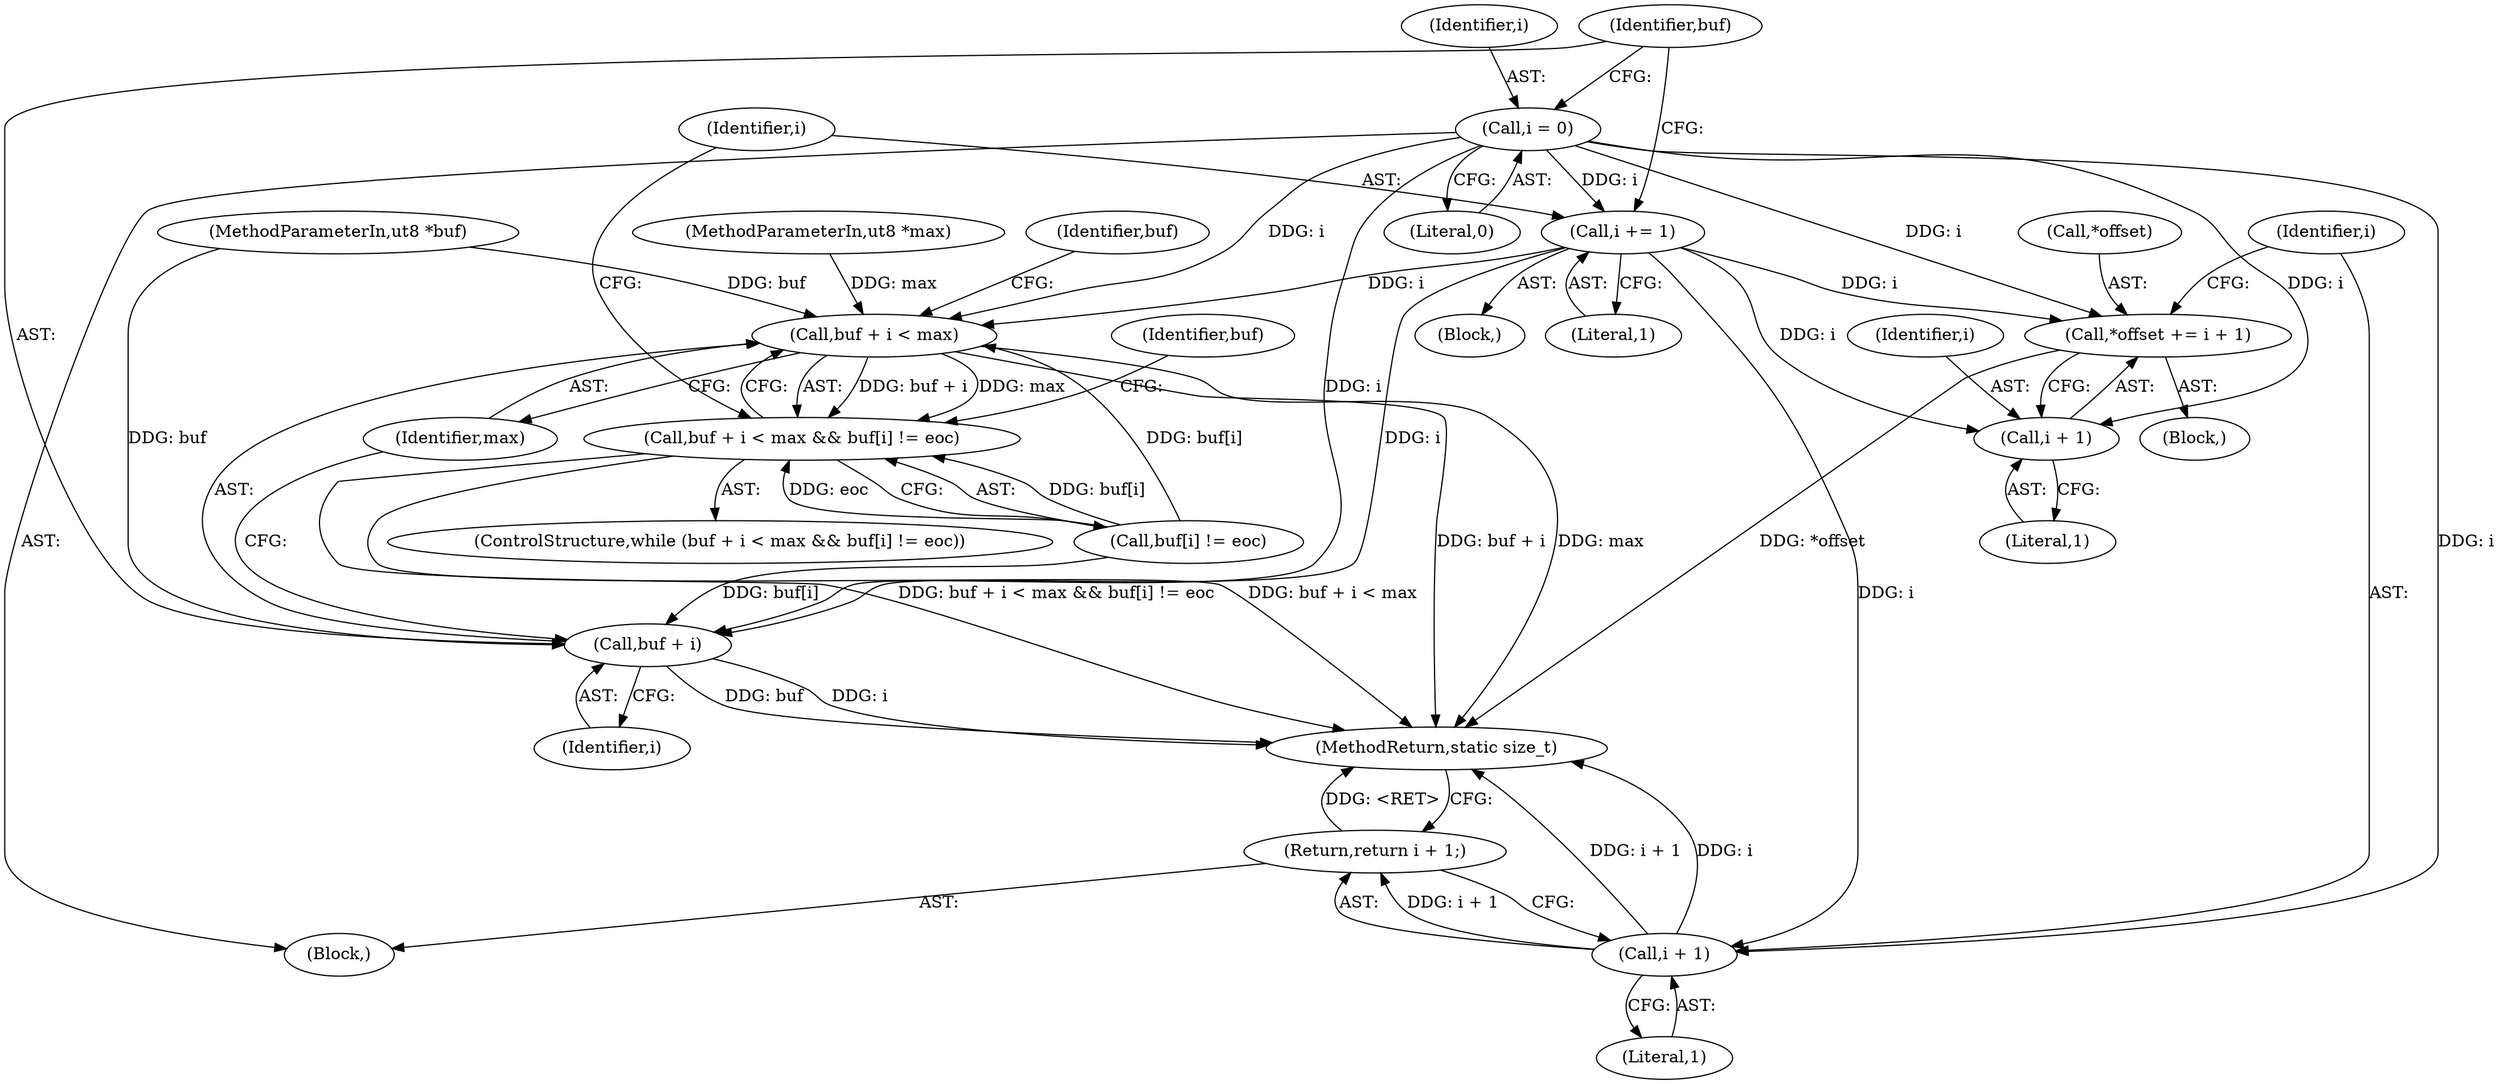 digraph "1_radare2_d2632f6483a3ceb5d8e0a5fb11142c51c43978b4@del" {
"1000124" [label="(Call,i += 1)"];
"1000108" [label="(Call,i = 0)"];
"1000113" [label="(Call,buf + i < max)"];
"1000112" [label="(Call,buf + i < max && buf[i] != eoc)"];
"1000114" [label="(Call,buf + i)"];
"1000139" [label="(Call,*offset += i + 1)"];
"1000142" [label="(Call,i + 1)"];
"1000146" [label="(Call,i + 1)"];
"1000145" [label="(Return,return i + 1;)"];
"1000148" [label="(Literal,1)"];
"1000143" [label="(Identifier,i)"];
"1000102" [label="(MethodParameterIn,ut8 *max)"];
"1000111" [label="(ControlStructure,while (buf + i < max && buf[i] != eoc))"];
"1000147" [label="(Identifier,i)"];
"1000109" [label="(Identifier,i)"];
"1000112" [label="(Call,buf + i < max && buf[i] != eoc)"];
"1000146" [label="(Call,i + 1)"];
"1000144" [label="(Literal,1)"];
"1000145" [label="(Return,return i + 1;)"];
"1000113" [label="(Call,buf + i < max)"];
"1000139" [label="(Call,*offset += i + 1)"];
"1000117" [label="(Identifier,max)"];
"1000110" [label="(Literal,0)"];
"1000114" [label="(Call,buf + i)"];
"1000120" [label="(Identifier,buf)"];
"1000142" [label="(Call,i + 1)"];
"1000123" [label="(Block,)"];
"1000101" [label="(MethodParameterIn,ut8 *buf)"];
"1000118" [label="(Call,buf[i] != eoc)"];
"1000140" [label="(Call,*offset)"];
"1000126" [label="(Literal,1)"];
"1000108" [label="(Call,i = 0)"];
"1000130" [label="(Identifier,buf)"];
"1000125" [label="(Identifier,i)"];
"1000124" [label="(Call,i += 1)"];
"1000106" [label="(Block,)"];
"1000149" [label="(MethodReturn,static size_t)"];
"1000115" [label="(Identifier,buf)"];
"1000138" [label="(Block,)"];
"1000116" [label="(Identifier,i)"];
"1000124" -> "1000123"  [label="AST: "];
"1000124" -> "1000126"  [label="CFG: "];
"1000125" -> "1000124"  [label="AST: "];
"1000126" -> "1000124"  [label="AST: "];
"1000115" -> "1000124"  [label="CFG: "];
"1000124" -> "1000113"  [label="DDG: i"];
"1000124" -> "1000114"  [label="DDG: i"];
"1000108" -> "1000124"  [label="DDG: i"];
"1000124" -> "1000139"  [label="DDG: i"];
"1000124" -> "1000142"  [label="DDG: i"];
"1000124" -> "1000146"  [label="DDG: i"];
"1000108" -> "1000106"  [label="AST: "];
"1000108" -> "1000110"  [label="CFG: "];
"1000109" -> "1000108"  [label="AST: "];
"1000110" -> "1000108"  [label="AST: "];
"1000115" -> "1000108"  [label="CFG: "];
"1000108" -> "1000113"  [label="DDG: i"];
"1000108" -> "1000114"  [label="DDG: i"];
"1000108" -> "1000139"  [label="DDG: i"];
"1000108" -> "1000142"  [label="DDG: i"];
"1000108" -> "1000146"  [label="DDG: i"];
"1000113" -> "1000112"  [label="AST: "];
"1000113" -> "1000117"  [label="CFG: "];
"1000114" -> "1000113"  [label="AST: "];
"1000117" -> "1000113"  [label="AST: "];
"1000120" -> "1000113"  [label="CFG: "];
"1000112" -> "1000113"  [label="CFG: "];
"1000113" -> "1000149"  [label="DDG: max"];
"1000113" -> "1000149"  [label="DDG: buf + i"];
"1000113" -> "1000112"  [label="DDG: buf + i"];
"1000113" -> "1000112"  [label="DDG: max"];
"1000118" -> "1000113"  [label="DDG: buf[i]"];
"1000101" -> "1000113"  [label="DDG: buf"];
"1000102" -> "1000113"  [label="DDG: max"];
"1000112" -> "1000111"  [label="AST: "];
"1000112" -> "1000118"  [label="CFG: "];
"1000118" -> "1000112"  [label="AST: "];
"1000125" -> "1000112"  [label="CFG: "];
"1000130" -> "1000112"  [label="CFG: "];
"1000112" -> "1000149"  [label="DDG: buf + i < max && buf[i] != eoc"];
"1000112" -> "1000149"  [label="DDG: buf + i < max"];
"1000118" -> "1000112"  [label="DDG: buf[i]"];
"1000118" -> "1000112"  [label="DDG: eoc"];
"1000114" -> "1000116"  [label="CFG: "];
"1000115" -> "1000114"  [label="AST: "];
"1000116" -> "1000114"  [label="AST: "];
"1000117" -> "1000114"  [label="CFG: "];
"1000114" -> "1000149"  [label="DDG: buf"];
"1000114" -> "1000149"  [label="DDG: i"];
"1000118" -> "1000114"  [label="DDG: buf[i]"];
"1000101" -> "1000114"  [label="DDG: buf"];
"1000139" -> "1000138"  [label="AST: "];
"1000139" -> "1000142"  [label="CFG: "];
"1000140" -> "1000139"  [label="AST: "];
"1000142" -> "1000139"  [label="AST: "];
"1000147" -> "1000139"  [label="CFG: "];
"1000139" -> "1000149"  [label="DDG: *offset"];
"1000142" -> "1000144"  [label="CFG: "];
"1000143" -> "1000142"  [label="AST: "];
"1000144" -> "1000142"  [label="AST: "];
"1000146" -> "1000145"  [label="AST: "];
"1000146" -> "1000148"  [label="CFG: "];
"1000147" -> "1000146"  [label="AST: "];
"1000148" -> "1000146"  [label="AST: "];
"1000145" -> "1000146"  [label="CFG: "];
"1000146" -> "1000149"  [label="DDG: i + 1"];
"1000146" -> "1000149"  [label="DDG: i"];
"1000146" -> "1000145"  [label="DDG: i + 1"];
"1000145" -> "1000106"  [label="AST: "];
"1000149" -> "1000145"  [label="CFG: "];
"1000145" -> "1000149"  [label="DDG: <RET>"];
}
